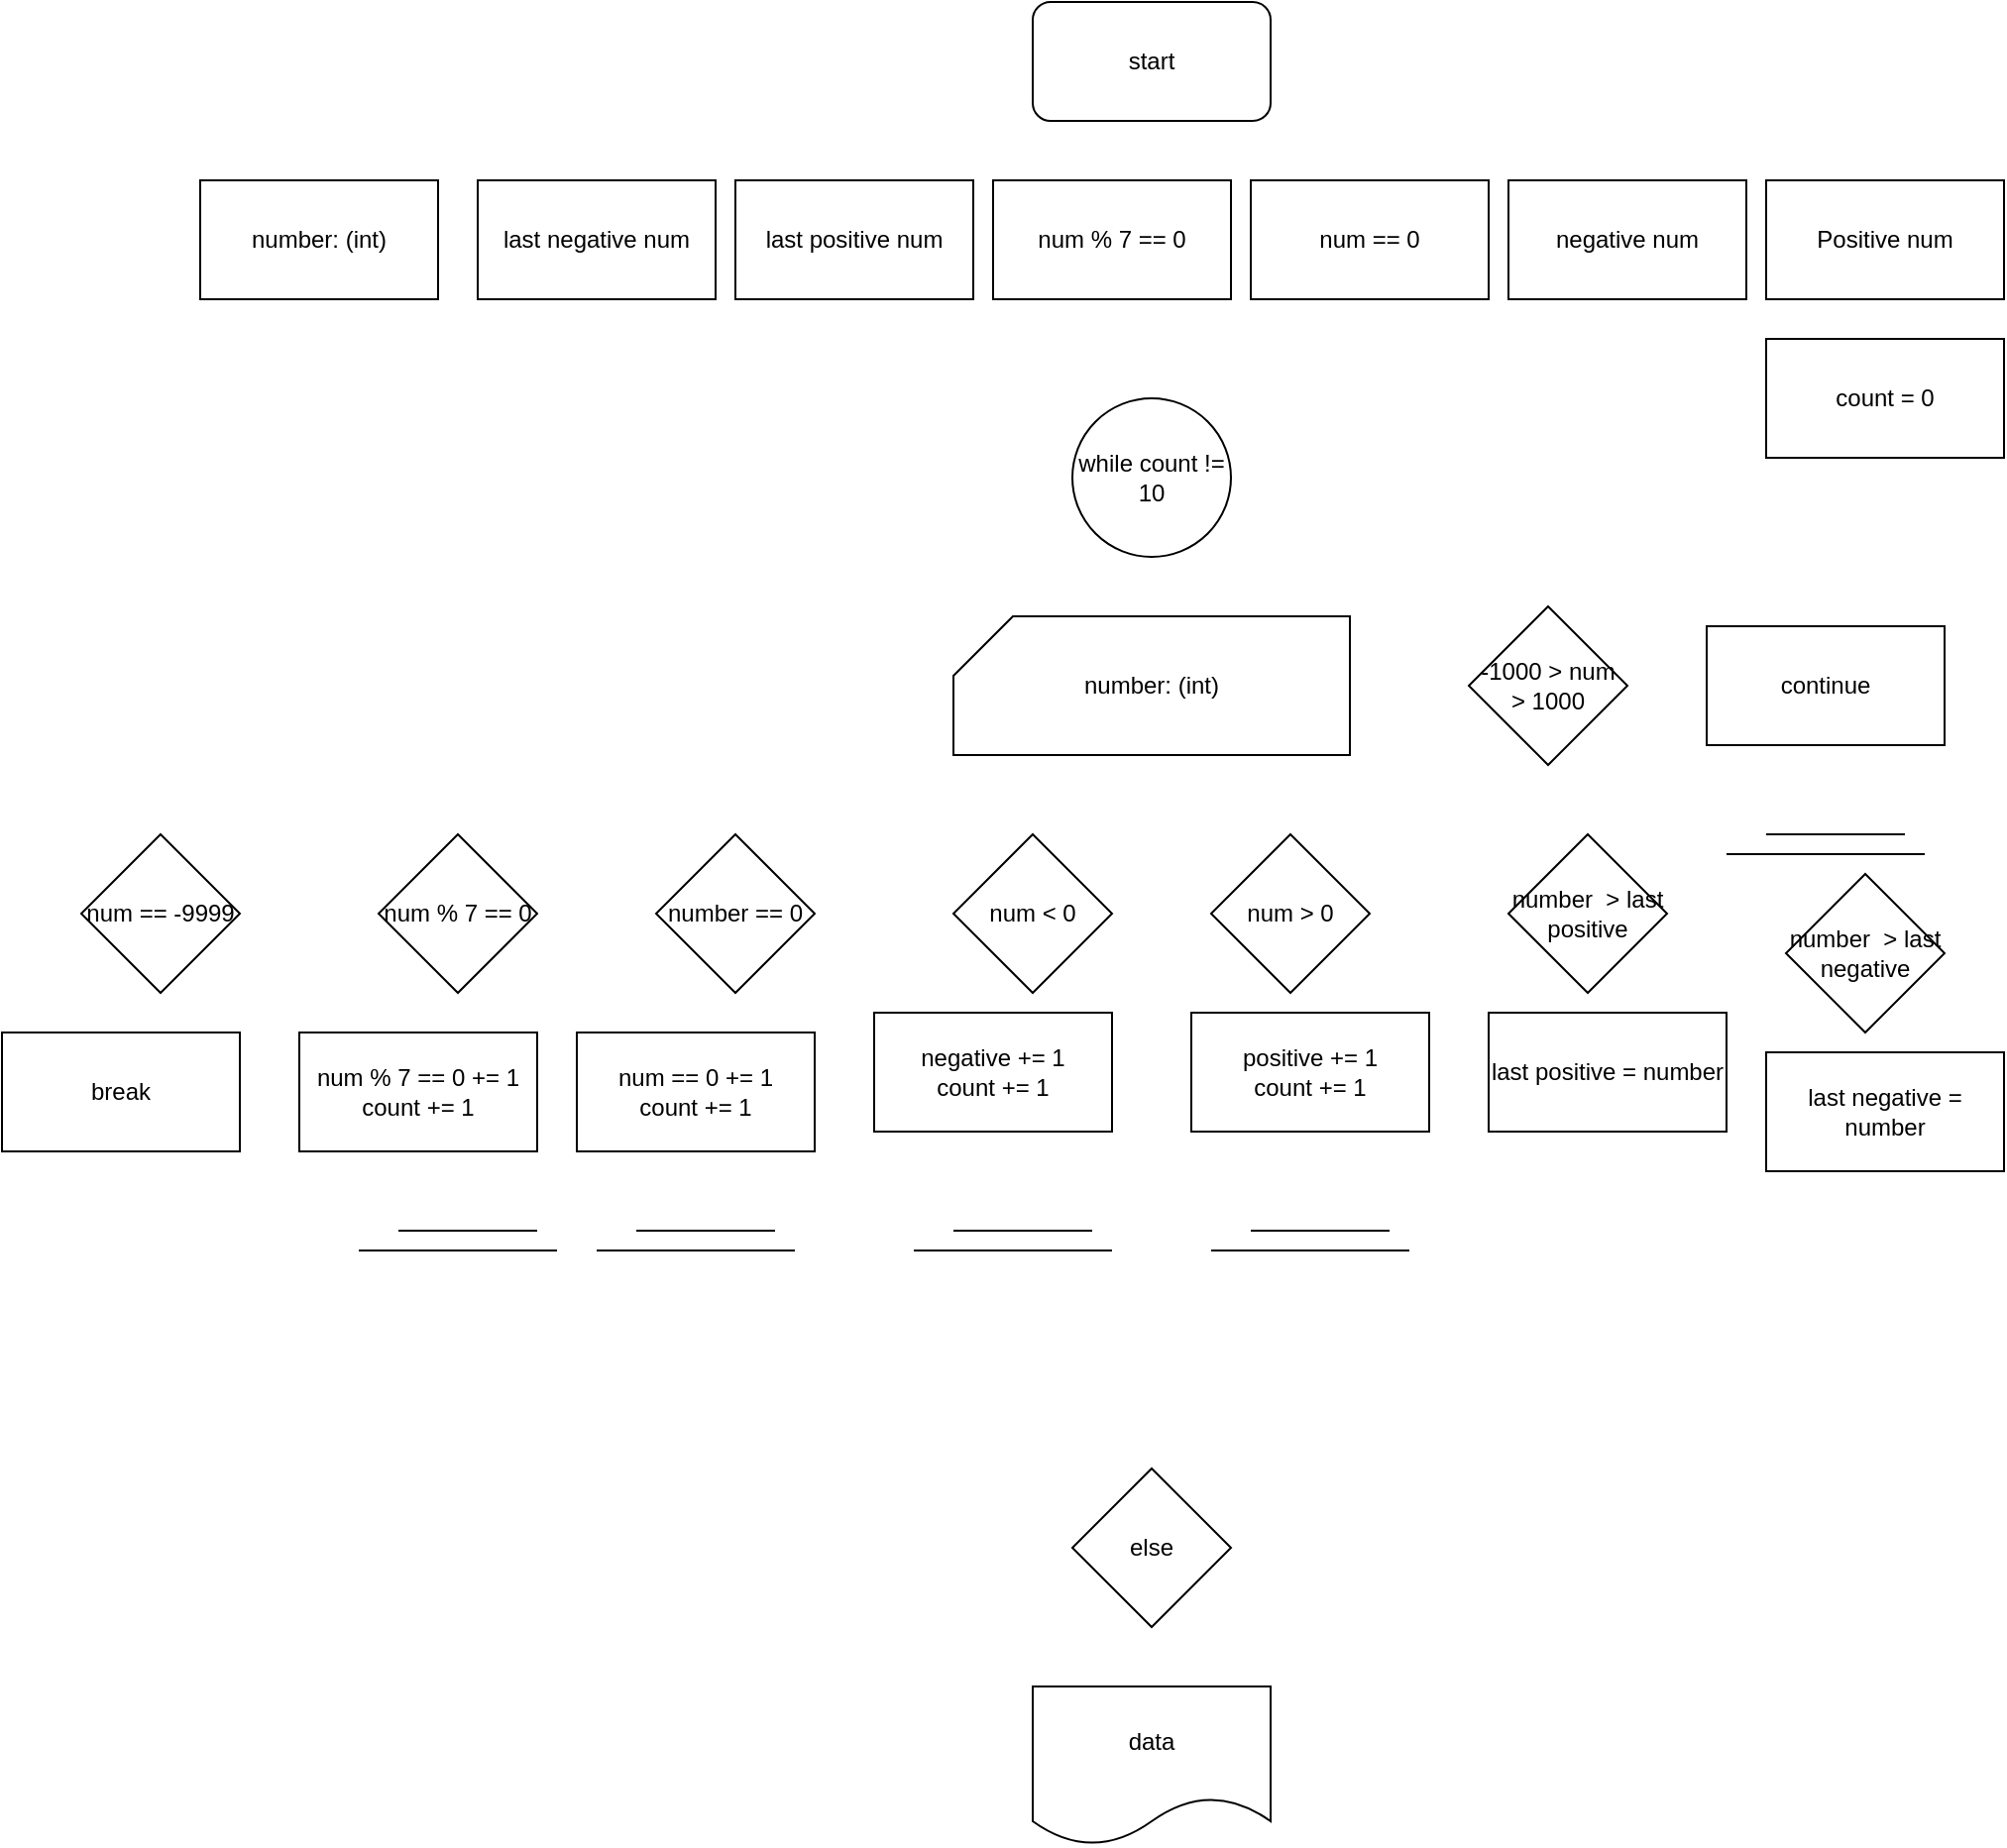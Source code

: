<mxfile version="24.7.8">
  <diagram name="Page-1" id="mwMAr6Hzo5yfX-Yiny8D">
    <mxGraphModel dx="1937" dy="1115" grid="1" gridSize="10" guides="1" tooltips="1" connect="1" arrows="1" fold="1" page="1" pageScale="1" pageWidth="850" pageHeight="1100" math="0" shadow="0">
      <root>
        <mxCell id="0" />
        <mxCell id="1" parent="0" />
        <mxCell id="C9iGz5jpcVJwhwhpnSfJ-1" value="start" style="rounded=1;whiteSpace=wrap;html=1;" vertex="1" parent="1">
          <mxGeometry x="350" y="20" width="120" height="60" as="geometry" />
        </mxCell>
        <mxCell id="C9iGz5jpcVJwhwhpnSfJ-2" value="number: (int)" style="shape=card;whiteSpace=wrap;html=1;" vertex="1" parent="1">
          <mxGeometry x="310" y="330" width="200" height="70" as="geometry" />
        </mxCell>
        <mxCell id="C9iGz5jpcVJwhwhpnSfJ-3" value="num == 0" style="whiteSpace=wrap;html=1;" vertex="1" parent="1">
          <mxGeometry x="460" y="110" width="120" height="60" as="geometry" />
        </mxCell>
        <mxCell id="C9iGz5jpcVJwhwhpnSfJ-4" value="num % 7 == 0" style="whiteSpace=wrap;html=1;" vertex="1" parent="1">
          <mxGeometry x="330" y="110" width="120" height="60" as="geometry" />
        </mxCell>
        <mxCell id="C9iGz5jpcVJwhwhpnSfJ-5" value="last positive num" style="whiteSpace=wrap;html=1;" vertex="1" parent="1">
          <mxGeometry x="200" y="110" width="120" height="60" as="geometry" />
        </mxCell>
        <mxCell id="C9iGz5jpcVJwhwhpnSfJ-6" value="negative num" style="whiteSpace=wrap;html=1;" vertex="1" parent="1">
          <mxGeometry x="590" y="110" width="120" height="60" as="geometry" />
        </mxCell>
        <mxCell id="C9iGz5jpcVJwhwhpnSfJ-7" value="Positive num" style="whiteSpace=wrap;html=1;" vertex="1" parent="1">
          <mxGeometry x="720" y="110" width="120" height="60" as="geometry" />
        </mxCell>
        <mxCell id="C9iGz5jpcVJwhwhpnSfJ-8" value="last negative num" style="whiteSpace=wrap;html=1;" vertex="1" parent="1">
          <mxGeometry x="70" y="110" width="120" height="60" as="geometry" />
        </mxCell>
        <mxCell id="C9iGz5jpcVJwhwhpnSfJ-12" value="while count != 10" style="ellipse;whiteSpace=wrap;html=1;aspect=fixed;" vertex="1" parent="1">
          <mxGeometry x="370" y="220" width="80" height="80" as="geometry" />
        </mxCell>
        <mxCell id="C9iGz5jpcVJwhwhpnSfJ-13" value="-1000 &amp;gt; num &amp;gt; 1000" style="rhombus;whiteSpace=wrap;html=1;" vertex="1" parent="1">
          <mxGeometry x="570" y="325" width="80" height="80" as="geometry" />
        </mxCell>
        <mxCell id="C9iGz5jpcVJwhwhpnSfJ-14" value="number: (int)" style="rounded=0;whiteSpace=wrap;html=1;" vertex="1" parent="1">
          <mxGeometry x="-70" y="110" width="120" height="60" as="geometry" />
        </mxCell>
        <mxCell id="C9iGz5jpcVJwhwhpnSfJ-15" value="continue" style="rounded=0;whiteSpace=wrap;html=1;" vertex="1" parent="1">
          <mxGeometry x="690" y="335" width="120" height="60" as="geometry" />
        </mxCell>
        <mxCell id="C9iGz5jpcVJwhwhpnSfJ-16" value="" style="endArrow=none;html=1;rounded=0;" edge="1" parent="1">
          <mxGeometry width="50" height="50" relative="1" as="geometry">
            <mxPoint x="720" y="440" as="sourcePoint" />
            <mxPoint x="790" y="440" as="targetPoint" />
          </mxGeometry>
        </mxCell>
        <mxCell id="C9iGz5jpcVJwhwhpnSfJ-17" value="" style="endArrow=none;html=1;rounded=0;" edge="1" parent="1">
          <mxGeometry width="50" height="50" relative="1" as="geometry">
            <mxPoint x="700" y="450" as="sourcePoint" />
            <mxPoint x="800" y="450" as="targetPoint" />
          </mxGeometry>
        </mxCell>
        <mxCell id="C9iGz5jpcVJwhwhpnSfJ-18" value="num &amp;gt; 0" style="rhombus;whiteSpace=wrap;html=1;" vertex="1" parent="1">
          <mxGeometry x="440" y="440" width="80" height="80" as="geometry" />
        </mxCell>
        <mxCell id="C9iGz5jpcVJwhwhpnSfJ-19" value="positive += 1&lt;div&gt;count += 1&lt;/div&gt;" style="rounded=0;whiteSpace=wrap;html=1;" vertex="1" parent="1">
          <mxGeometry x="430" y="530" width="120" height="60" as="geometry" />
        </mxCell>
        <mxCell id="C9iGz5jpcVJwhwhpnSfJ-20" value="num &amp;lt; 0" style="rhombus;whiteSpace=wrap;html=1;" vertex="1" parent="1">
          <mxGeometry x="310" y="440" width="80" height="80" as="geometry" />
        </mxCell>
        <mxCell id="C9iGz5jpcVJwhwhpnSfJ-21" value="negative += 1&lt;div&gt;count += 1&lt;/div&gt;" style="rounded=0;whiteSpace=wrap;html=1;" vertex="1" parent="1">
          <mxGeometry x="270" y="530" width="120" height="60" as="geometry" />
        </mxCell>
        <mxCell id="C9iGz5jpcVJwhwhpnSfJ-22" value="" style="endArrow=none;html=1;rounded=0;" edge="1" parent="1">
          <mxGeometry width="50" height="50" relative="1" as="geometry">
            <mxPoint x="460" y="640" as="sourcePoint" />
            <mxPoint x="530" y="640" as="targetPoint" />
          </mxGeometry>
        </mxCell>
        <mxCell id="C9iGz5jpcVJwhwhpnSfJ-23" value="" style="endArrow=none;html=1;rounded=0;" edge="1" parent="1">
          <mxGeometry width="50" height="50" relative="1" as="geometry">
            <mxPoint x="440" y="650" as="sourcePoint" />
            <mxPoint x="540" y="650" as="targetPoint" />
          </mxGeometry>
        </mxCell>
        <mxCell id="C9iGz5jpcVJwhwhpnSfJ-24" value="" style="endArrow=none;html=1;rounded=0;" edge="1" parent="1">
          <mxGeometry width="50" height="50" relative="1" as="geometry">
            <mxPoint x="310" y="640" as="sourcePoint" />
            <mxPoint x="380" y="640" as="targetPoint" />
          </mxGeometry>
        </mxCell>
        <mxCell id="C9iGz5jpcVJwhwhpnSfJ-25" value="" style="endArrow=none;html=1;rounded=0;" edge="1" parent="1">
          <mxGeometry width="50" height="50" relative="1" as="geometry">
            <mxPoint x="290" y="650" as="sourcePoint" />
            <mxPoint x="390" y="650" as="targetPoint" />
          </mxGeometry>
        </mxCell>
        <mxCell id="C9iGz5jpcVJwhwhpnSfJ-26" value="count = 0" style="rounded=0;whiteSpace=wrap;html=1;" vertex="1" parent="1">
          <mxGeometry x="720" y="190" width="120" height="60" as="geometry" />
        </mxCell>
        <mxCell id="C9iGz5jpcVJwhwhpnSfJ-27" value="number == 0" style="rhombus;whiteSpace=wrap;html=1;" vertex="1" parent="1">
          <mxGeometry x="160" y="440" width="80" height="80" as="geometry" />
        </mxCell>
        <mxCell id="C9iGz5jpcVJwhwhpnSfJ-28" value="num == 0 += 1&lt;div&gt;count += 1&lt;/div&gt;" style="rounded=0;whiteSpace=wrap;html=1;" vertex="1" parent="1">
          <mxGeometry x="120" y="540" width="120" height="60" as="geometry" />
        </mxCell>
        <mxCell id="C9iGz5jpcVJwhwhpnSfJ-29" value="" style="endArrow=none;html=1;rounded=0;" edge="1" parent="1">
          <mxGeometry width="50" height="50" relative="1" as="geometry">
            <mxPoint x="150" y="640" as="sourcePoint" />
            <mxPoint x="220" y="640" as="targetPoint" />
          </mxGeometry>
        </mxCell>
        <mxCell id="C9iGz5jpcVJwhwhpnSfJ-30" value="" style="endArrow=none;html=1;rounded=0;" edge="1" parent="1">
          <mxGeometry width="50" height="50" relative="1" as="geometry">
            <mxPoint x="130" y="650" as="sourcePoint" />
            <mxPoint x="230" y="650" as="targetPoint" />
          </mxGeometry>
        </mxCell>
        <mxCell id="C9iGz5jpcVJwhwhpnSfJ-31" value="num % 7 == 0" style="rhombus;whiteSpace=wrap;html=1;" vertex="1" parent="1">
          <mxGeometry x="20" y="440" width="80" height="80" as="geometry" />
        </mxCell>
        <mxCell id="C9iGz5jpcVJwhwhpnSfJ-32" value="num % 7 == 0 += 1&lt;div&gt;count += 1&lt;/div&gt;" style="rounded=0;whiteSpace=wrap;html=1;" vertex="1" parent="1">
          <mxGeometry x="-20" y="540" width="120" height="60" as="geometry" />
        </mxCell>
        <mxCell id="C9iGz5jpcVJwhwhpnSfJ-33" value="" style="endArrow=none;html=1;rounded=0;" edge="1" parent="1">
          <mxGeometry width="50" height="50" relative="1" as="geometry">
            <mxPoint x="30" y="640" as="sourcePoint" />
            <mxPoint x="100" y="640" as="targetPoint" />
          </mxGeometry>
        </mxCell>
        <mxCell id="C9iGz5jpcVJwhwhpnSfJ-34" value="" style="endArrow=none;html=1;rounded=0;" edge="1" parent="1">
          <mxGeometry width="50" height="50" relative="1" as="geometry">
            <mxPoint x="10" y="650" as="sourcePoint" />
            <mxPoint x="110" y="650" as="targetPoint" />
          </mxGeometry>
        </mxCell>
        <mxCell id="C9iGz5jpcVJwhwhpnSfJ-35" value="num == -9999" style="rhombus;whiteSpace=wrap;html=1;" vertex="1" parent="1">
          <mxGeometry x="-130" y="440" width="80" height="80" as="geometry" />
        </mxCell>
        <mxCell id="C9iGz5jpcVJwhwhpnSfJ-36" value="break" style="rounded=0;whiteSpace=wrap;html=1;" vertex="1" parent="1">
          <mxGeometry x="-170" y="540" width="120" height="60" as="geometry" />
        </mxCell>
        <mxCell id="C9iGz5jpcVJwhwhpnSfJ-37" value="else" style="rhombus;whiteSpace=wrap;html=1;" vertex="1" parent="1">
          <mxGeometry x="370" y="760" width="80" height="80" as="geometry" />
        </mxCell>
        <mxCell id="C9iGz5jpcVJwhwhpnSfJ-38" value="data" style="shape=document;whiteSpace=wrap;html=1;boundedLbl=1;" vertex="1" parent="1">
          <mxGeometry x="350" y="870" width="120" height="80" as="geometry" />
        </mxCell>
        <mxCell id="C9iGz5jpcVJwhwhpnSfJ-39" value="number&amp;nbsp; &amp;gt; last positive" style="rhombus;whiteSpace=wrap;html=1;" vertex="1" parent="1">
          <mxGeometry x="590" y="440" width="80" height="80" as="geometry" />
        </mxCell>
        <mxCell id="C9iGz5jpcVJwhwhpnSfJ-40" value="last positive = number" style="rounded=0;whiteSpace=wrap;html=1;" vertex="1" parent="1">
          <mxGeometry x="580" y="530" width="120" height="60" as="geometry" />
        </mxCell>
        <mxCell id="C9iGz5jpcVJwhwhpnSfJ-41" value="number&amp;nbsp; &amp;gt; last negative" style="rhombus;whiteSpace=wrap;html=1;" vertex="1" parent="1">
          <mxGeometry x="730" y="460" width="80" height="80" as="geometry" />
        </mxCell>
        <mxCell id="C9iGz5jpcVJwhwhpnSfJ-42" value="last negative = number" style="rounded=0;whiteSpace=wrap;html=1;" vertex="1" parent="1">
          <mxGeometry x="720" y="550" width="120" height="60" as="geometry" />
        </mxCell>
      </root>
    </mxGraphModel>
  </diagram>
</mxfile>
